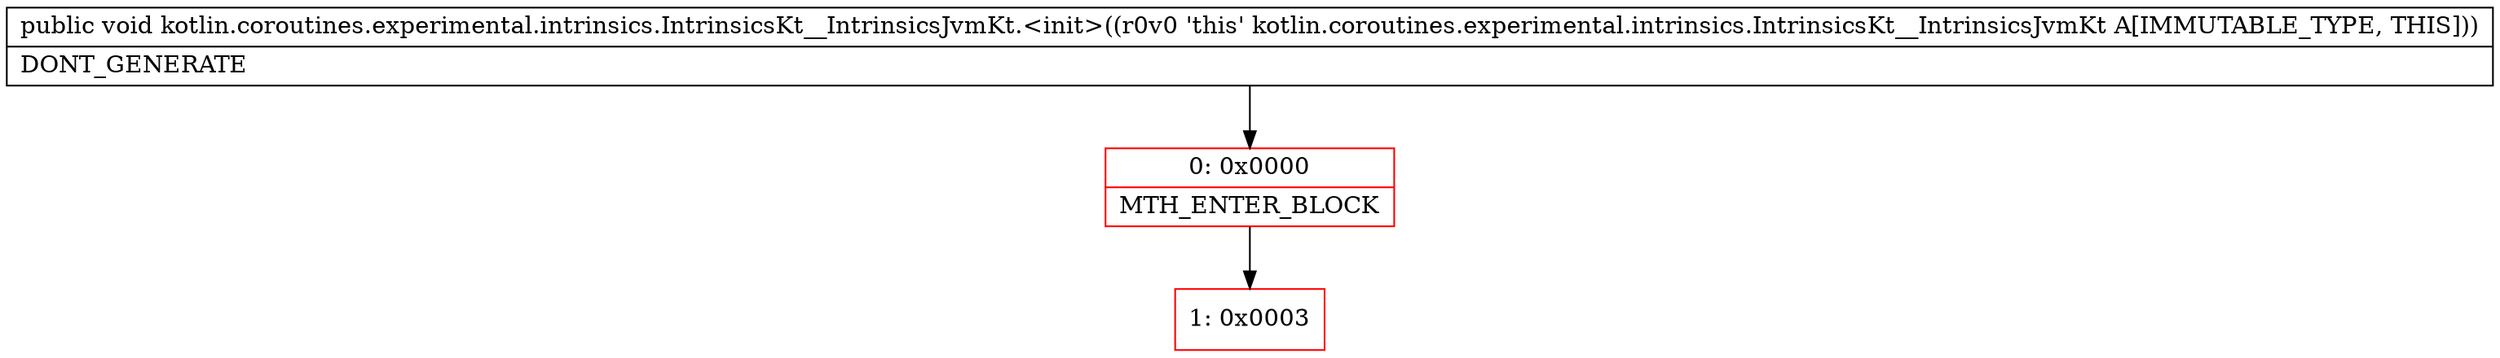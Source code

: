 digraph "CFG forkotlin.coroutines.experimental.intrinsics.IntrinsicsKt__IntrinsicsJvmKt.\<init\>()V" {
subgraph cluster_Region_1425314274 {
label = "R(0)";
node [shape=record,color=blue];
}
Node_0 [shape=record,color=red,label="{0\:\ 0x0000|MTH_ENTER_BLOCK\l}"];
Node_1 [shape=record,color=red,label="{1\:\ 0x0003}"];
MethodNode[shape=record,label="{public void kotlin.coroutines.experimental.intrinsics.IntrinsicsKt__IntrinsicsJvmKt.\<init\>((r0v0 'this' kotlin.coroutines.experimental.intrinsics.IntrinsicsKt__IntrinsicsJvmKt A[IMMUTABLE_TYPE, THIS]))  | DONT_GENERATE\l}"];
MethodNode -> Node_0;
Node_0 -> Node_1;
}

